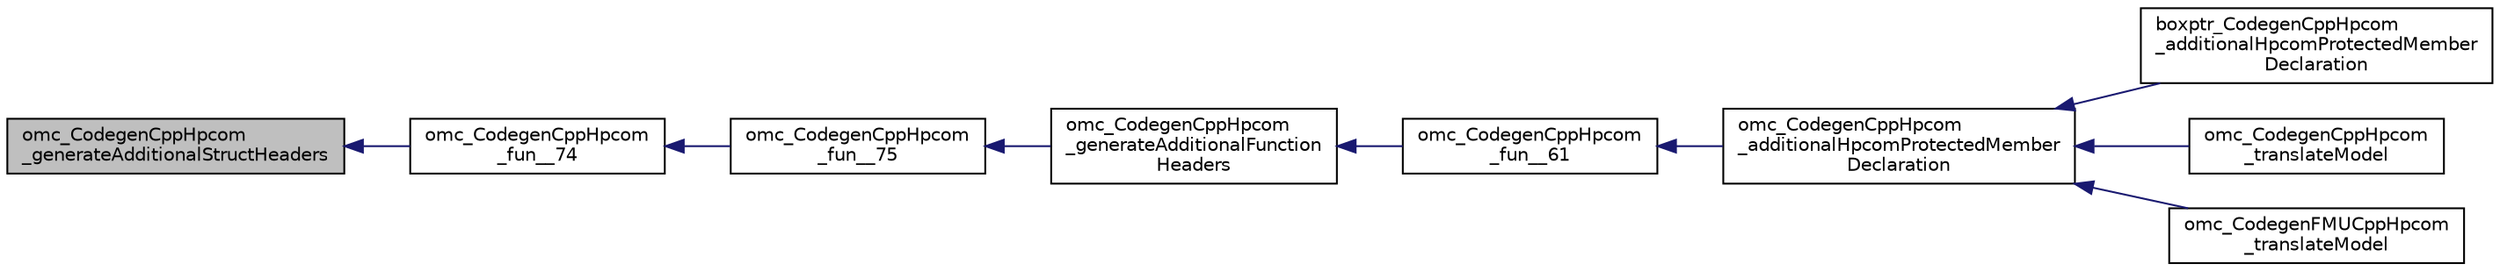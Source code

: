 digraph "omc_CodegenCppHpcom_generateAdditionalStructHeaders"
{
  edge [fontname="Helvetica",fontsize="10",labelfontname="Helvetica",labelfontsize="10"];
  node [fontname="Helvetica",fontsize="10",shape=record];
  rankdir="LR";
  Node5286 [label="omc_CodegenCppHpcom\l_generateAdditionalStructHeaders",height=0.2,width=0.4,color="black", fillcolor="grey75", style="filled", fontcolor="black"];
  Node5286 -> Node5287 [dir="back",color="midnightblue",fontsize="10",style="solid",fontname="Helvetica"];
  Node5287 [label="omc_CodegenCppHpcom\l_fun__74",height=0.2,width=0.4,color="black", fillcolor="white", style="filled",URL="$df/ddf/_codegen_cpp_hpcom_8c.html#a5f4c2cfd7ebddc934ec40118cb7850c8"];
  Node5287 -> Node5288 [dir="back",color="midnightblue",fontsize="10",style="solid",fontname="Helvetica"];
  Node5288 [label="omc_CodegenCppHpcom\l_fun__75",height=0.2,width=0.4,color="black", fillcolor="white", style="filled",URL="$df/ddf/_codegen_cpp_hpcom_8c.html#ae55393af6e15630aa971db4164044ce8"];
  Node5288 -> Node5289 [dir="back",color="midnightblue",fontsize="10",style="solid",fontname="Helvetica"];
  Node5289 [label="omc_CodegenCppHpcom\l_generateAdditionalFunction\lHeaders",height=0.2,width=0.4,color="black", fillcolor="white", style="filled",URL="$d0/d7b/_codegen_cpp_hpcom_8h.html#aa98f084551ca90fccadf20c75254c687"];
  Node5289 -> Node5290 [dir="back",color="midnightblue",fontsize="10",style="solid",fontname="Helvetica"];
  Node5290 [label="omc_CodegenCppHpcom\l_fun__61",height=0.2,width=0.4,color="black", fillcolor="white", style="filled",URL="$df/ddf/_codegen_cpp_hpcom_8c.html#ae45379c61f2fb20b455213a61d5b67d2"];
  Node5290 -> Node5291 [dir="back",color="midnightblue",fontsize="10",style="solid",fontname="Helvetica"];
  Node5291 [label="omc_CodegenCppHpcom\l_additionalHpcomProtectedMember\lDeclaration",height=0.2,width=0.4,color="black", fillcolor="white", style="filled",URL="$d0/d7b/_codegen_cpp_hpcom_8h.html#af60c261a3b91c1ef5dde1174daf6aad2"];
  Node5291 -> Node5292 [dir="back",color="midnightblue",fontsize="10",style="solid",fontname="Helvetica"];
  Node5292 [label="boxptr_CodegenCppHpcom\l_additionalHpcomProtectedMember\lDeclaration",height=0.2,width=0.4,color="black", fillcolor="white", style="filled",URL="$d0/d7b/_codegen_cpp_hpcom_8h.html#a97daa21c324bd98f77cc60b176d795d5"];
  Node5291 -> Node5293 [dir="back",color="midnightblue",fontsize="10",style="solid",fontname="Helvetica"];
  Node5293 [label="omc_CodegenCppHpcom\l_translateModel",height=0.2,width=0.4,color="black", fillcolor="white", style="filled",URL="$d0/d7b/_codegen_cpp_hpcom_8h.html#a423a0801fb73dbae738bcf88b4d4f9b1"];
  Node5291 -> Node5294 [dir="back",color="midnightblue",fontsize="10",style="solid",fontname="Helvetica"];
  Node5294 [label="omc_CodegenFMUCppHpcom\l_translateModel",height=0.2,width=0.4,color="black", fillcolor="white", style="filled",URL="$d5/d8c/_codegen_f_m_u_cpp_hpcom_8h.html#abed9b64290450d80d93f9ce199b9ecc5"];
}
